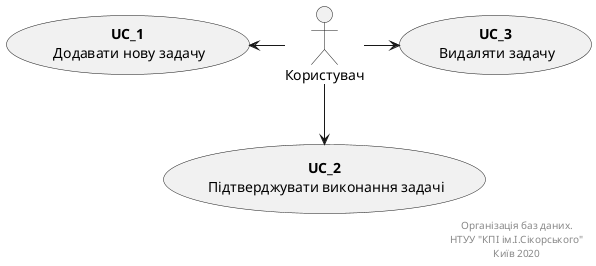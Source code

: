 @startuml
actor "Користувач" as User

usecase "<b>UC_1</b>\n Додавати нову задачу" as UC_1
usecase "<b>UC_2</b>\n Підтверджувати виконання задачі" as UC_2
usecase "<b>UC_3</b>\n Видаляти задачу" as UC_3


User -l-> UC_1
User -d-> UC_2
User -r-> UC_3


right footer
Організація баз даних.
НТУУ "КПІ ім.І.Сікорського"
Київ 2020 
end footer
@enduml
